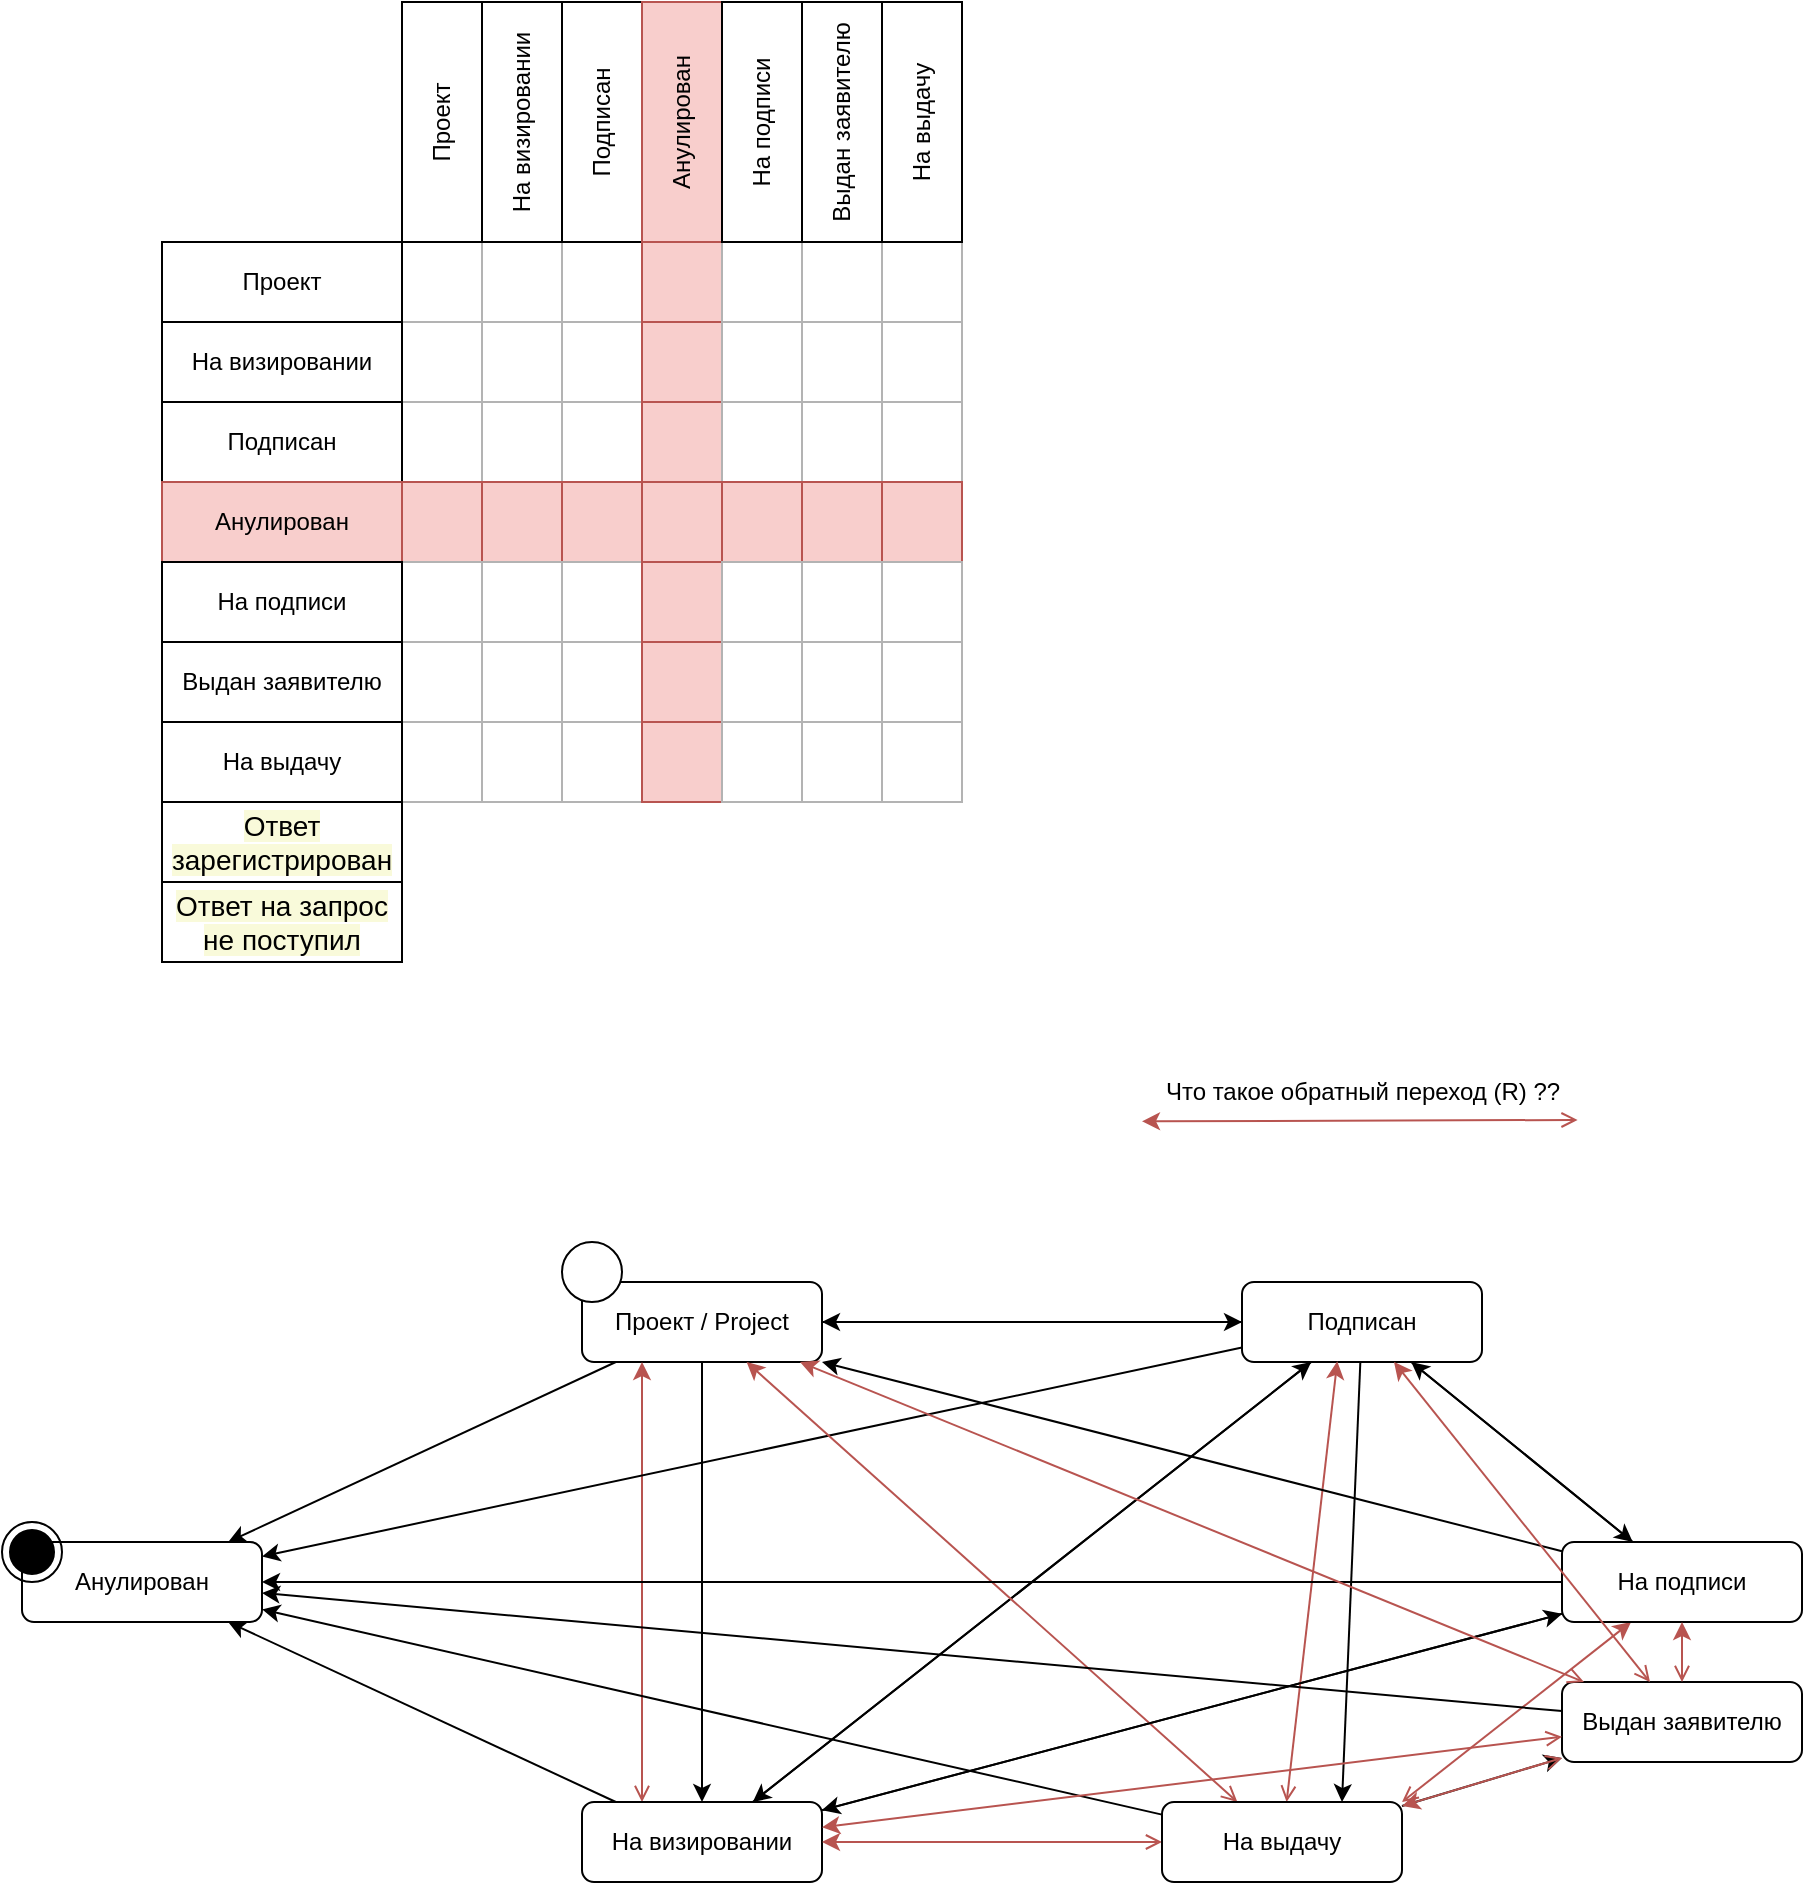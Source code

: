 <mxfile version="20.5.3" type="github">
  <diagram id="XoZ3P9HmxM1zG5Is6Aeg" name="Страница 1">
    <mxGraphModel dx="1422" dy="2083" grid="1" gridSize="10" guides="1" tooltips="1" connect="1" arrows="1" fold="1" page="1" pageScale="1" pageWidth="827" pageHeight="1169" math="0" shadow="0">
      <root>
        <mxCell id="0" />
        <mxCell id="1" parent="0" />
        <mxCell id="9OZzi6eaPg9HL32eHERa-1" style="rounded=0;orthogonalLoop=1;jettySize=auto;html=1;" edge="1" parent="1" source="9OZzi6eaPg9HL32eHERa-4" target="9OZzi6eaPg9HL32eHERa-5">
          <mxGeometry relative="1" as="geometry" />
        </mxCell>
        <mxCell id="9OZzi6eaPg9HL32eHERa-2" style="edgeStyle=none;rounded=0;orthogonalLoop=1;jettySize=auto;html=1;" edge="1" parent="1" source="9OZzi6eaPg9HL32eHERa-4" target="9OZzi6eaPg9HL32eHERa-10">
          <mxGeometry relative="1" as="geometry" />
        </mxCell>
        <mxCell id="9OZzi6eaPg9HL32eHERa-3" style="edgeStyle=none;rounded=0;orthogonalLoop=1;jettySize=auto;html=1;" edge="1" parent="1" source="9OZzi6eaPg9HL32eHERa-4" target="9OZzi6eaPg9HL32eHERa-16">
          <mxGeometry relative="1" as="geometry" />
        </mxCell>
        <mxCell id="9OZzi6eaPg9HL32eHERa-4" value="Проект / Project" style="rounded=1;whiteSpace=wrap;html=1;" vertex="1" parent="1">
          <mxGeometry x="370" y="120" width="120" height="40" as="geometry" />
        </mxCell>
        <mxCell id="9OZzi6eaPg9HL32eHERa-5" value="Анулирован" style="rounded=1;whiteSpace=wrap;html=1;" vertex="1" parent="1">
          <mxGeometry x="90" y="250" width="120" height="40" as="geometry" />
        </mxCell>
        <mxCell id="9OZzi6eaPg9HL32eHERa-6" style="edgeStyle=none;rounded=0;orthogonalLoop=1;jettySize=auto;html=1;exitX=0.25;exitY=0;exitDx=0;exitDy=0;entryX=0.25;entryY=1;entryDx=0;entryDy=0;startArrow=open;startFill=0;endArrow=classic;endFill=1;fillColor=#f8cecc;strokeColor=#b85450;" edge="1" parent="1" source="9OZzi6eaPg9HL32eHERa-10" target="9OZzi6eaPg9HL32eHERa-4">
          <mxGeometry relative="1" as="geometry" />
        </mxCell>
        <mxCell id="9OZzi6eaPg9HL32eHERa-7" style="edgeStyle=none;rounded=0;orthogonalLoop=1;jettySize=auto;html=1;startArrow=none;startFill=0;endArrow=classic;endFill=1;" edge="1" parent="1" source="9OZzi6eaPg9HL32eHERa-10" target="9OZzi6eaPg9HL32eHERa-5">
          <mxGeometry relative="1" as="geometry" />
        </mxCell>
        <mxCell id="9OZzi6eaPg9HL32eHERa-8" style="edgeStyle=none;rounded=0;orthogonalLoop=1;jettySize=auto;html=1;startArrow=none;startFill=0;endArrow=classic;endFill=1;" edge="1" parent="1" source="9OZzi6eaPg9HL32eHERa-10" target="9OZzi6eaPg9HL32eHERa-30">
          <mxGeometry relative="1" as="geometry" />
        </mxCell>
        <mxCell id="9OZzi6eaPg9HL32eHERa-9" style="edgeStyle=none;rounded=0;orthogonalLoop=1;jettySize=auto;html=1;startArrow=none;startFill=0;endArrow=classic;endFill=1;" edge="1" parent="1" source="9OZzi6eaPg9HL32eHERa-10" target="9OZzi6eaPg9HL32eHERa-16">
          <mxGeometry relative="1" as="geometry" />
        </mxCell>
        <mxCell id="9OZzi6eaPg9HL32eHERa-10" value="На визировании" style="rounded=1;whiteSpace=wrap;html=1;" vertex="1" parent="1">
          <mxGeometry x="370" y="380" width="120" height="40" as="geometry" />
        </mxCell>
        <mxCell id="9OZzi6eaPg9HL32eHERa-11" style="edgeStyle=none;rounded=0;orthogonalLoop=1;jettySize=auto;html=1;" edge="1" parent="1" source="9OZzi6eaPg9HL32eHERa-16" target="9OZzi6eaPg9HL32eHERa-10">
          <mxGeometry relative="1" as="geometry" />
        </mxCell>
        <mxCell id="9OZzi6eaPg9HL32eHERa-12" style="edgeStyle=none;rounded=0;orthogonalLoop=1;jettySize=auto;html=1;" edge="1" parent="1" source="9OZzi6eaPg9HL32eHERa-16" target="9OZzi6eaPg9HL32eHERa-5">
          <mxGeometry relative="1" as="geometry" />
        </mxCell>
        <mxCell id="9OZzi6eaPg9HL32eHERa-13" style="edgeStyle=none;rounded=0;orthogonalLoop=1;jettySize=auto;html=1;entryX=0.75;entryY=0;entryDx=0;entryDy=0;" edge="1" parent="1" source="9OZzi6eaPg9HL32eHERa-16" target="9OZzi6eaPg9HL32eHERa-25">
          <mxGeometry relative="1" as="geometry" />
        </mxCell>
        <mxCell id="9OZzi6eaPg9HL32eHERa-14" style="edgeStyle=none;rounded=0;orthogonalLoop=1;jettySize=auto;html=1;" edge="1" parent="1" source="9OZzi6eaPg9HL32eHERa-16" target="9OZzi6eaPg9HL32eHERa-30">
          <mxGeometry relative="1" as="geometry" />
        </mxCell>
        <mxCell id="9OZzi6eaPg9HL32eHERa-15" style="edgeStyle=none;rounded=0;orthogonalLoop=1;jettySize=auto;html=1;" edge="1" parent="1" source="9OZzi6eaPg9HL32eHERa-16" target="9OZzi6eaPg9HL32eHERa-4">
          <mxGeometry relative="1" as="geometry" />
        </mxCell>
        <mxCell id="9OZzi6eaPg9HL32eHERa-16" value="Подписан" style="rounded=1;whiteSpace=wrap;html=1;" vertex="1" parent="1">
          <mxGeometry x="700" y="120" width="120" height="40" as="geometry" />
        </mxCell>
        <mxCell id="9OZzi6eaPg9HL32eHERa-17" value="" style="ellipse;html=1;shape=endState;fillColor=strokeColor;" vertex="1" parent="1">
          <mxGeometry x="80" y="240" width="30" height="30" as="geometry" />
        </mxCell>
        <mxCell id="9OZzi6eaPg9HL32eHERa-18" value="" style="shape=ellipse;html=1;dashed=0;whitespace=wrap;aspect=fixed;perimeter=ellipsePerimeter;" vertex="1" parent="1">
          <mxGeometry x="360" y="100" width="30" height="30" as="geometry" />
        </mxCell>
        <mxCell id="9OZzi6eaPg9HL32eHERa-19" style="edgeStyle=none;rounded=0;orthogonalLoop=1;jettySize=auto;html=1;" edge="1" parent="1" source="9OZzi6eaPg9HL32eHERa-25" target="9OZzi6eaPg9HL32eHERa-5">
          <mxGeometry relative="1" as="geometry" />
        </mxCell>
        <mxCell id="9OZzi6eaPg9HL32eHERa-20" style="edgeStyle=none;rounded=0;orthogonalLoop=1;jettySize=auto;html=1;" edge="1" parent="1" source="9OZzi6eaPg9HL32eHERa-25" target="9OZzi6eaPg9HL32eHERa-32">
          <mxGeometry relative="1" as="geometry" />
        </mxCell>
        <mxCell id="9OZzi6eaPg9HL32eHERa-21" style="edgeStyle=none;rounded=0;orthogonalLoop=1;jettySize=auto;html=1;startArrow=open;startFill=0;fillColor=#f8cecc;strokeColor=#b85450;" edge="1" parent="1" source="9OZzi6eaPg9HL32eHERa-25" target="9OZzi6eaPg9HL32eHERa-10">
          <mxGeometry relative="1" as="geometry" />
        </mxCell>
        <mxCell id="9OZzi6eaPg9HL32eHERa-22" style="edgeStyle=none;rounded=0;orthogonalLoop=1;jettySize=auto;html=1;startArrow=open;startFill=0;fillColor=#f8cecc;strokeColor=#b85450;exitX=1;exitY=0;exitDx=0;exitDy=0;" edge="1" parent="1" source="9OZzi6eaPg9HL32eHERa-25" target="9OZzi6eaPg9HL32eHERa-30">
          <mxGeometry relative="1" as="geometry" />
        </mxCell>
        <mxCell id="9OZzi6eaPg9HL32eHERa-23" style="edgeStyle=none;rounded=0;orthogonalLoop=1;jettySize=auto;html=1;entryX=0.397;entryY=0.991;entryDx=0;entryDy=0;startArrow=open;startFill=0;fillColor=#f8cecc;strokeColor=#b85450;endArrow=classic;endFill=1;entryPerimeter=0;" edge="1" parent="1" source="9OZzi6eaPg9HL32eHERa-25" target="9OZzi6eaPg9HL32eHERa-16">
          <mxGeometry relative="1" as="geometry" />
        </mxCell>
        <mxCell id="9OZzi6eaPg9HL32eHERa-24" style="edgeStyle=none;rounded=0;orthogonalLoop=1;jettySize=auto;html=1;startArrow=open;startFill=0;fillColor=#f8cecc;strokeColor=#b85450;" edge="1" parent="1" source="9OZzi6eaPg9HL32eHERa-25" target="9OZzi6eaPg9HL32eHERa-4">
          <mxGeometry relative="1" as="geometry" />
        </mxCell>
        <mxCell id="9OZzi6eaPg9HL32eHERa-25" value="На выдачу" style="rounded=1;whiteSpace=wrap;html=1;" vertex="1" parent="1">
          <mxGeometry x="660" y="380" width="120" height="40" as="geometry" />
        </mxCell>
        <mxCell id="9OZzi6eaPg9HL32eHERa-26" style="edgeStyle=none;rounded=0;orthogonalLoop=1;jettySize=auto;html=1;" edge="1" parent="1" source="9OZzi6eaPg9HL32eHERa-30" target="9OZzi6eaPg9HL32eHERa-5">
          <mxGeometry relative="1" as="geometry" />
        </mxCell>
        <mxCell id="9OZzi6eaPg9HL32eHERa-27" style="edgeStyle=none;rounded=0;orthogonalLoop=1;jettySize=auto;html=1;" edge="1" parent="1" source="9OZzi6eaPg9HL32eHERa-30" target="9OZzi6eaPg9HL32eHERa-10">
          <mxGeometry relative="1" as="geometry" />
        </mxCell>
        <mxCell id="9OZzi6eaPg9HL32eHERa-28" style="edgeStyle=none;rounded=0;orthogonalLoop=1;jettySize=auto;html=1;" edge="1" parent="1" source="9OZzi6eaPg9HL32eHERa-30" target="9OZzi6eaPg9HL32eHERa-16">
          <mxGeometry relative="1" as="geometry" />
        </mxCell>
        <mxCell id="9OZzi6eaPg9HL32eHERa-29" style="edgeStyle=none;rounded=0;orthogonalLoop=1;jettySize=auto;html=1;entryX=1;entryY=1;entryDx=0;entryDy=0;" edge="1" parent="1" source="9OZzi6eaPg9HL32eHERa-30" target="9OZzi6eaPg9HL32eHERa-4">
          <mxGeometry relative="1" as="geometry" />
        </mxCell>
        <mxCell id="9OZzi6eaPg9HL32eHERa-30" value="На подписи" style="rounded=1;whiteSpace=wrap;html=1;" vertex="1" parent="1">
          <mxGeometry x="860" y="250" width="120" height="40" as="geometry" />
        </mxCell>
        <mxCell id="9OZzi6eaPg9HL32eHERa-31" style="edgeStyle=none;rounded=0;orthogonalLoop=1;jettySize=auto;html=1;startArrow=none;startFill=0;endArrow=classic;endFill=1;" edge="1" parent="1" source="9OZzi6eaPg9HL32eHERa-32" target="9OZzi6eaPg9HL32eHERa-5">
          <mxGeometry relative="1" as="geometry" />
        </mxCell>
        <mxCell id="9OZzi6eaPg9HL32eHERa-32" value="Выдан заявителю" style="rounded=1;whiteSpace=wrap;html=1;" vertex="1" parent="1">
          <mxGeometry x="860" y="320" width="120" height="40" as="geometry" />
        </mxCell>
        <mxCell id="9OZzi6eaPg9HL32eHERa-33" value="Что такое обратный переход (R) ??" style="text;html=1;align=center;verticalAlign=middle;resizable=0;points=[];autosize=1;strokeColor=none;fillColor=none;" vertex="1" parent="1">
          <mxGeometry x="650" y="10" width="220" height="30" as="geometry" />
        </mxCell>
        <mxCell id="9OZzi6eaPg9HL32eHERa-34" style="edgeStyle=none;rounded=0;orthogonalLoop=1;jettySize=auto;html=1;entryX=0;entryY=0.989;entryDx=0;entryDy=0;startArrow=open;startFill=0;fillColor=#f8cecc;strokeColor=#b85450;endArrow=classic;endFill=1;entryPerimeter=0;exitX=0.99;exitY=0.966;exitDx=0;exitDy=0;exitPerimeter=0;" edge="1" parent="1" source="9OZzi6eaPg9HL32eHERa-33" target="9OZzi6eaPg9HL32eHERa-33">
          <mxGeometry relative="1" as="geometry">
            <mxPoint x="755.413" y="285" as="sourcePoint" />
            <mxPoint x="764.58" y="65" as="targetPoint" />
          </mxGeometry>
        </mxCell>
        <mxCell id="9OZzi6eaPg9HL32eHERa-35" style="edgeStyle=none;rounded=0;orthogonalLoop=1;jettySize=auto;html=1;startArrow=open;startFill=0;endArrow=classic;endFill=1;fillColor=#f8cecc;strokeColor=#b85450;" edge="1" parent="1" source="9OZzi6eaPg9HL32eHERa-32" target="9OZzi6eaPg9HL32eHERa-10">
          <mxGeometry relative="1" as="geometry">
            <mxPoint x="410.0" y="390" as="sourcePoint" />
            <mxPoint x="410.0" y="170" as="targetPoint" />
          </mxGeometry>
        </mxCell>
        <mxCell id="9OZzi6eaPg9HL32eHERa-36" style="edgeStyle=none;rounded=0;orthogonalLoop=1;jettySize=auto;html=1;startArrow=open;startFill=0;endArrow=classic;endFill=1;fillColor=#f8cecc;strokeColor=#b85450;" edge="1" parent="1" source="9OZzi6eaPg9HL32eHERa-32" target="9OZzi6eaPg9HL32eHERa-30">
          <mxGeometry relative="1" as="geometry">
            <mxPoint x="870.0" y="357.347" as="sourcePoint" />
            <mxPoint x="500.0" y="402.653" as="targetPoint" />
          </mxGeometry>
        </mxCell>
        <mxCell id="9OZzi6eaPg9HL32eHERa-37" style="edgeStyle=none;rounded=0;orthogonalLoop=1;jettySize=auto;html=1;startArrow=open;startFill=0;endArrow=classic;endFill=1;fillColor=#f8cecc;strokeColor=#b85450;" edge="1" parent="1" source="9OZzi6eaPg9HL32eHERa-32" target="9OZzi6eaPg9HL32eHERa-25">
          <mxGeometry relative="1" as="geometry">
            <mxPoint x="930.0" y="330" as="sourcePoint" />
            <mxPoint x="930.0" y="300" as="targetPoint" />
          </mxGeometry>
        </mxCell>
        <mxCell id="9OZzi6eaPg9HL32eHERa-38" style="edgeStyle=none;rounded=0;orthogonalLoop=1;jettySize=auto;html=1;startArrow=open;startFill=0;endArrow=classic;endFill=1;fillColor=#f8cecc;strokeColor=#b85450;" edge="1" parent="1" source="9OZzi6eaPg9HL32eHERa-32" target="9OZzi6eaPg9HL32eHERa-16">
          <mxGeometry relative="1" as="geometry">
            <mxPoint x="930.0" y="330" as="sourcePoint" />
            <mxPoint x="930.0" y="300" as="targetPoint" />
          </mxGeometry>
        </mxCell>
        <mxCell id="9OZzi6eaPg9HL32eHERa-39" style="edgeStyle=none;rounded=0;orthogonalLoop=1;jettySize=auto;html=1;startArrow=open;startFill=0;endArrow=classic;endFill=1;fillColor=#f8cecc;strokeColor=#b85450;" edge="1" parent="1" source="9OZzi6eaPg9HL32eHERa-32" target="9OZzi6eaPg9HL32eHERa-4">
          <mxGeometry relative="1" as="geometry">
            <mxPoint x="914.0" y="330" as="sourcePoint" />
            <mxPoint x="786" y="170" as="targetPoint" />
          </mxGeometry>
        </mxCell>
        <mxCell id="9OZzi6eaPg9HL32eHERa-40" value="" style="rounded=0;whiteSpace=wrap;html=1;strokeColor=#B3B3B3;fontSize=24;" vertex="1" parent="1">
          <mxGeometry x="320" y="-400" width="40" height="40" as="geometry" />
        </mxCell>
        <mxCell id="9OZzi6eaPg9HL32eHERa-41" value="" style="rounded=0;whiteSpace=wrap;html=1;strokeColor=#B3B3B3;fontSize=24;" vertex="1" parent="1">
          <mxGeometry x="360" y="-400" width="40" height="40" as="geometry" />
        </mxCell>
        <mxCell id="9OZzi6eaPg9HL32eHERa-42" value="" style="rounded=0;whiteSpace=wrap;html=1;strokeColor=#b85450;fontSize=24;fillColor=#f8cecc;" vertex="1" parent="1">
          <mxGeometry x="400" y="-400" width="40" height="40" as="geometry" />
        </mxCell>
        <mxCell id="9OZzi6eaPg9HL32eHERa-43" style="edgeStyle=none;rounded=0;orthogonalLoop=1;jettySize=auto;html=1;exitX=0;exitY=0.75;exitDx=0;exitDy=0;entryX=1;entryY=0.75;entryDx=0;entryDy=0;startArrow=none;startFill=0;endArrow=classic;endFill=1;fontSize=24;" edge="1" parent="1" source="9OZzi6eaPg9HL32eHERa-44" target="9OZzi6eaPg9HL32eHERa-42">
          <mxGeometry relative="1" as="geometry" />
        </mxCell>
        <mxCell id="9OZzi6eaPg9HL32eHERa-44" value="" style="rounded=0;whiteSpace=wrap;html=1;strokeColor=#B3B3B3;fontSize=24;" vertex="1" parent="1">
          <mxGeometry x="440" y="-400" width="40" height="40" as="geometry" />
        </mxCell>
        <mxCell id="9OZzi6eaPg9HL32eHERa-45" value="" style="rounded=0;whiteSpace=wrap;html=1;strokeColor=#B3B3B3;fontSize=24;" vertex="1" parent="1">
          <mxGeometry x="480" y="-400" width="40" height="40" as="geometry" />
        </mxCell>
        <mxCell id="9OZzi6eaPg9HL32eHERa-46" value="" style="rounded=0;whiteSpace=wrap;html=1;strokeColor=#B3B3B3;fontSize=24;" vertex="1" parent="1">
          <mxGeometry x="520" y="-400" width="40" height="40" as="geometry" />
        </mxCell>
        <mxCell id="9OZzi6eaPg9HL32eHERa-47" value="" style="rounded=0;whiteSpace=wrap;html=1;strokeColor=#B3B3B3;fontSize=24;" vertex="1" parent="1">
          <mxGeometry x="320" y="-360" width="40" height="40" as="geometry" />
        </mxCell>
        <mxCell id="9OZzi6eaPg9HL32eHERa-48" value="" style="rounded=0;whiteSpace=wrap;html=1;strokeColor=#B3B3B3;fontSize=24;" vertex="1" parent="1">
          <mxGeometry x="360" y="-360" width="40" height="40" as="geometry" />
        </mxCell>
        <mxCell id="9OZzi6eaPg9HL32eHERa-49" value="" style="rounded=0;whiteSpace=wrap;html=1;strokeColor=#b85450;fontSize=24;fillColor=#f8cecc;" vertex="1" parent="1">
          <mxGeometry x="400" y="-360" width="40" height="40" as="geometry" />
        </mxCell>
        <mxCell id="9OZzi6eaPg9HL32eHERa-50" value="" style="rounded=0;whiteSpace=wrap;html=1;strokeColor=#B3B3B3;fontSize=24;" vertex="1" parent="1">
          <mxGeometry x="440" y="-360" width="40" height="40" as="geometry" />
        </mxCell>
        <mxCell id="9OZzi6eaPg9HL32eHERa-51" value="" style="rounded=0;whiteSpace=wrap;html=1;strokeColor=#B3B3B3;fontSize=24;" vertex="1" parent="1">
          <mxGeometry x="480" y="-360" width="40" height="40" as="geometry" />
        </mxCell>
        <mxCell id="9OZzi6eaPg9HL32eHERa-52" value="" style="rounded=0;whiteSpace=wrap;html=1;strokeColor=#B3B3B3;fontSize=24;" vertex="1" parent="1">
          <mxGeometry x="520" y="-360" width="40" height="40" as="geometry" />
        </mxCell>
        <mxCell id="9OZzi6eaPg9HL32eHERa-53" value="" style="rounded=0;whiteSpace=wrap;html=1;strokeColor=#B3B3B3;fontSize=24;" vertex="1" parent="1">
          <mxGeometry x="280" y="-320" width="40" height="40" as="geometry" />
        </mxCell>
        <mxCell id="9OZzi6eaPg9HL32eHERa-54" value="" style="rounded=0;whiteSpace=wrap;html=1;strokeColor=#B3B3B3;fontSize=24;" vertex="1" parent="1">
          <mxGeometry x="320" y="-320" width="40" height="40" as="geometry" />
        </mxCell>
        <mxCell id="9OZzi6eaPg9HL32eHERa-55" value="" style="rounded=0;whiteSpace=wrap;html=1;strokeColor=#B3B3B3;fontSize=24;" vertex="1" parent="1">
          <mxGeometry x="360" y="-320" width="40" height="40" as="geometry" />
        </mxCell>
        <mxCell id="9OZzi6eaPg9HL32eHERa-56" value="" style="rounded=0;whiteSpace=wrap;html=1;strokeColor=#b85450;fontSize=24;fillColor=#f8cecc;" vertex="1" parent="1">
          <mxGeometry x="400" y="-320" width="40" height="40" as="geometry" />
        </mxCell>
        <mxCell id="9OZzi6eaPg9HL32eHERa-57" value="" style="rounded=0;whiteSpace=wrap;html=1;strokeColor=#B3B3B3;fontSize=24;" vertex="1" parent="1">
          <mxGeometry x="440" y="-320" width="40" height="40" as="geometry" />
        </mxCell>
        <mxCell id="9OZzi6eaPg9HL32eHERa-58" value="" style="rounded=0;whiteSpace=wrap;html=1;strokeColor=#B3B3B3;fontSize=24;" vertex="1" parent="1">
          <mxGeometry x="520" y="-320" width="40" height="40" as="geometry" />
        </mxCell>
        <mxCell id="9OZzi6eaPg9HL32eHERa-59" value="" style="rounded=0;whiteSpace=wrap;html=1;strokeColor=#b85450;fontSize=24;fillColor=#f8cecc;" vertex="1" parent="1">
          <mxGeometry x="280" y="-280" width="40" height="40" as="geometry" />
        </mxCell>
        <mxCell id="9OZzi6eaPg9HL32eHERa-60" value="" style="rounded=0;whiteSpace=wrap;html=1;strokeColor=#b85450;fontSize=24;fillColor=#f8cecc;" vertex="1" parent="1">
          <mxGeometry x="320" y="-280" width="40" height="40" as="geometry" />
        </mxCell>
        <mxCell id="9OZzi6eaPg9HL32eHERa-61" value="" style="rounded=0;whiteSpace=wrap;html=1;strokeColor=#b85450;fontSize=24;fillColor=#f8cecc;" vertex="1" parent="1">
          <mxGeometry x="360" y="-280" width="40" height="40" as="geometry" />
        </mxCell>
        <mxCell id="9OZzi6eaPg9HL32eHERa-62" value="" style="rounded=0;whiteSpace=wrap;html=1;strokeColor=#b85450;fontSize=24;fillColor=#f8cecc;" vertex="1" parent="1">
          <mxGeometry x="400" y="-280" width="40" height="40" as="geometry" />
        </mxCell>
        <mxCell id="9OZzi6eaPg9HL32eHERa-63" value="" style="rounded=0;whiteSpace=wrap;html=1;strokeColor=#b85450;fontSize=24;fillColor=#f8cecc;" vertex="1" parent="1">
          <mxGeometry x="440" y="-280" width="40" height="40" as="geometry" />
        </mxCell>
        <mxCell id="9OZzi6eaPg9HL32eHERa-64" value="" style="rounded=0;whiteSpace=wrap;html=1;strokeColor=#b85450;fontSize=24;fillColor=#f8cecc;" vertex="1" parent="1">
          <mxGeometry x="480" y="-280" width="40" height="40" as="geometry" />
        </mxCell>
        <mxCell id="9OZzi6eaPg9HL32eHERa-65" value="" style="rounded=0;whiteSpace=wrap;html=1;strokeColor=#b85450;fontSize=24;fillColor=#f8cecc;" vertex="1" parent="1">
          <mxGeometry x="520" y="-280" width="40" height="40" as="geometry" />
        </mxCell>
        <mxCell id="9OZzi6eaPg9HL32eHERa-66" value="" style="rounded=0;whiteSpace=wrap;html=1;strokeColor=#B3B3B3;fontSize=24;" vertex="1" parent="1">
          <mxGeometry x="280" y="-240" width="40" height="40" as="geometry" />
        </mxCell>
        <mxCell id="9OZzi6eaPg9HL32eHERa-67" value="" style="rounded=0;whiteSpace=wrap;html=1;strokeColor=#B3B3B3;fontSize=24;" vertex="1" parent="1">
          <mxGeometry x="320" y="-240" width="40" height="40" as="geometry" />
        </mxCell>
        <mxCell id="9OZzi6eaPg9HL32eHERa-68" value="" style="rounded=0;whiteSpace=wrap;html=1;strokeColor=#B3B3B3;fontSize=24;" vertex="1" parent="1">
          <mxGeometry x="360" y="-240" width="40" height="40" as="geometry" />
        </mxCell>
        <mxCell id="9OZzi6eaPg9HL32eHERa-69" value="" style="rounded=0;whiteSpace=wrap;html=1;strokeColor=#b85450;fontSize=24;fillColor=#f8cecc;" vertex="1" parent="1">
          <mxGeometry x="400" y="-240" width="40" height="40" as="geometry" />
        </mxCell>
        <mxCell id="9OZzi6eaPg9HL32eHERa-70" value="" style="rounded=0;whiteSpace=wrap;html=1;strokeColor=#B3B3B3;fontSize=24;" vertex="1" parent="1">
          <mxGeometry x="440" y="-240" width="40" height="40" as="geometry" />
        </mxCell>
        <mxCell id="9OZzi6eaPg9HL32eHERa-71" value="" style="rounded=0;whiteSpace=wrap;html=1;strokeColor=#B3B3B3;fontSize=24;" vertex="1" parent="1">
          <mxGeometry x="480" y="-240" width="40" height="40" as="geometry" />
        </mxCell>
        <mxCell id="9OZzi6eaPg9HL32eHERa-72" value="" style="rounded=0;whiteSpace=wrap;html=1;strokeColor=#B3B3B3;fontSize=24;" vertex="1" parent="1">
          <mxGeometry x="520" y="-240" width="40" height="40" as="geometry" />
        </mxCell>
        <mxCell id="9OZzi6eaPg9HL32eHERa-73" value="" style="rounded=0;whiteSpace=wrap;html=1;strokeColor=#B3B3B3;fontSize=24;" vertex="1" parent="1">
          <mxGeometry x="280" y="-200" width="40" height="40" as="geometry" />
        </mxCell>
        <mxCell id="9OZzi6eaPg9HL32eHERa-74" value="" style="rounded=0;whiteSpace=wrap;html=1;strokeColor=#B3B3B3;fontSize=24;" vertex="1" parent="1">
          <mxGeometry x="320" y="-200" width="40" height="40" as="geometry" />
        </mxCell>
        <mxCell id="9OZzi6eaPg9HL32eHERa-75" value="" style="rounded=0;whiteSpace=wrap;html=1;strokeColor=#B3B3B3;fontSize=24;" vertex="1" parent="1">
          <mxGeometry x="360" y="-200" width="40" height="40" as="geometry" />
        </mxCell>
        <mxCell id="9OZzi6eaPg9HL32eHERa-76" value="" style="rounded=0;whiteSpace=wrap;html=1;strokeColor=#b85450;fontSize=24;fillColor=#f8cecc;" vertex="1" parent="1">
          <mxGeometry x="400" y="-200" width="40" height="40" as="geometry" />
        </mxCell>
        <mxCell id="9OZzi6eaPg9HL32eHERa-77" value="" style="rounded=0;whiteSpace=wrap;html=1;strokeColor=#B3B3B3;fontSize=24;" vertex="1" parent="1">
          <mxGeometry x="440" y="-200" width="40" height="40" as="geometry" />
        </mxCell>
        <mxCell id="9OZzi6eaPg9HL32eHERa-78" value="" style="rounded=0;whiteSpace=wrap;html=1;strokeColor=#B3B3B3;fontSize=24;" vertex="1" parent="1">
          <mxGeometry x="480" y="-200" width="40" height="40" as="geometry" />
        </mxCell>
        <mxCell id="9OZzi6eaPg9HL32eHERa-79" value="" style="rounded=0;whiteSpace=wrap;html=1;strokeColor=#B3B3B3;fontSize=24;" vertex="1" parent="1">
          <mxGeometry x="520" y="-200" width="40" height="40" as="geometry" />
        </mxCell>
        <mxCell id="9OZzi6eaPg9HL32eHERa-80" value="" style="rounded=0;whiteSpace=wrap;html=1;strokeColor=#B3B3B3;fontSize=24;" vertex="1" parent="1">
          <mxGeometry x="280" y="-160" width="40" height="40" as="geometry" />
        </mxCell>
        <mxCell id="9OZzi6eaPg9HL32eHERa-81" value="" style="rounded=0;whiteSpace=wrap;html=1;strokeColor=#B3B3B3;fontSize=24;" vertex="1" parent="1">
          <mxGeometry x="320" y="-160" width="40" height="40" as="geometry" />
        </mxCell>
        <mxCell id="9OZzi6eaPg9HL32eHERa-82" value="" style="rounded=0;whiteSpace=wrap;html=1;strokeColor=#B3B3B3;fontSize=24;" vertex="1" parent="1">
          <mxGeometry x="360" y="-160" width="40" height="40" as="geometry" />
        </mxCell>
        <mxCell id="9OZzi6eaPg9HL32eHERa-83" value="" style="rounded=0;whiteSpace=wrap;html=1;strokeColor=#b85450;fontSize=24;fillColor=#f8cecc;" vertex="1" parent="1">
          <mxGeometry x="400" y="-160" width="40" height="40" as="geometry" />
        </mxCell>
        <mxCell id="9OZzi6eaPg9HL32eHERa-84" value="" style="rounded=0;whiteSpace=wrap;html=1;strokeColor=#B3B3B3;fontSize=24;" vertex="1" parent="1">
          <mxGeometry x="440" y="-160" width="40" height="40" as="geometry" />
        </mxCell>
        <mxCell id="9OZzi6eaPg9HL32eHERa-85" value="" style="rounded=0;whiteSpace=wrap;html=1;strokeColor=#B3B3B3;fontSize=24;" vertex="1" parent="1">
          <mxGeometry x="480" y="-160" width="40" height="40" as="geometry" />
        </mxCell>
        <mxCell id="9OZzi6eaPg9HL32eHERa-86" value="" style="rounded=0;whiteSpace=wrap;html=1;strokeColor=#B3B3B3;fontSize=24;" vertex="1" parent="1">
          <mxGeometry x="520" y="-160" width="40" height="40" as="geometry" />
        </mxCell>
        <mxCell id="9OZzi6eaPg9HL32eHERa-87" value="Подписан" style="rounded=0;whiteSpace=wrap;html=1;" vertex="1" parent="1">
          <mxGeometry x="160" y="-320" width="120" height="40" as="geometry" />
        </mxCell>
        <mxCell id="9OZzi6eaPg9HL32eHERa-88" value="Анулирован" style="rounded=0;whiteSpace=wrap;html=1;fillColor=#f8cecc;strokeColor=#b85450;" vertex="1" parent="1">
          <mxGeometry x="160" y="-280" width="120" height="40" as="geometry" />
        </mxCell>
        <mxCell id="9OZzi6eaPg9HL32eHERa-89" value="На подписи" style="rounded=0;whiteSpace=wrap;html=1;" vertex="1" parent="1">
          <mxGeometry x="160" y="-240" width="120" height="40" as="geometry" />
        </mxCell>
        <mxCell id="9OZzi6eaPg9HL32eHERa-90" value="Выдан заявителю" style="rounded=0;whiteSpace=wrap;html=1;" vertex="1" parent="1">
          <mxGeometry x="160" y="-200" width="120" height="40" as="geometry" />
        </mxCell>
        <mxCell id="9OZzi6eaPg9HL32eHERa-91" value="На выдачу" style="rounded=0;whiteSpace=wrap;html=1;" vertex="1" parent="1">
          <mxGeometry x="160" y="-160" width="120" height="40" as="geometry" />
        </mxCell>
        <mxCell id="9OZzi6eaPg9HL32eHERa-92" value="На визировании" style="rounded=0;whiteSpace=wrap;html=1;horizontal=0;" vertex="1" parent="1">
          <mxGeometry x="320" y="-520" width="40" height="120" as="geometry" />
        </mxCell>
        <mxCell id="9OZzi6eaPg9HL32eHERa-93" value="Подписан" style="rounded=0;whiteSpace=wrap;html=1;horizontal=0;" vertex="1" parent="1">
          <mxGeometry x="360" y="-520" width="40" height="120" as="geometry" />
        </mxCell>
        <mxCell id="9OZzi6eaPg9HL32eHERa-94" value="Анулирован" style="rounded=0;whiteSpace=wrap;html=1;horizontal=0;fillColor=#f8cecc;strokeColor=#b85450;" vertex="1" parent="1">
          <mxGeometry x="400" y="-520" width="40" height="120" as="geometry" />
        </mxCell>
        <mxCell id="9OZzi6eaPg9HL32eHERa-95" value="На подписи" style="rounded=0;whiteSpace=wrap;html=1;horizontal=0;" vertex="1" parent="1">
          <mxGeometry x="440" y="-520" width="40" height="120" as="geometry" />
        </mxCell>
        <mxCell id="9OZzi6eaPg9HL32eHERa-96" value="Выдан заявителю" style="rounded=0;whiteSpace=wrap;html=1;horizontal=0;" vertex="1" parent="1">
          <mxGeometry x="480" y="-520" width="40" height="120" as="geometry" />
        </mxCell>
        <mxCell id="9OZzi6eaPg9HL32eHERa-97" value="На выдачу" style="rounded=0;whiteSpace=wrap;html=1;horizontal=0;" vertex="1" parent="1">
          <mxGeometry x="520" y="-520" width="40" height="120" as="geometry" />
        </mxCell>
        <mxCell id="9OZzi6eaPg9HL32eHERa-98" value="" style="rounded=0;whiteSpace=wrap;html=1;strokeColor=#B3B3B3;fontSize=24;" vertex="1" parent="1">
          <mxGeometry x="280" y="-360" width="40" height="40" as="geometry" />
        </mxCell>
        <mxCell id="9OZzi6eaPg9HL32eHERa-99" value="" style="rounded=0;whiteSpace=wrap;html=1;strokeColor=#B3B3B3;fontSize=24;" vertex="1" parent="1">
          <mxGeometry x="280" y="-400" width="40" height="40" as="geometry" />
        </mxCell>
        <mxCell id="9OZzi6eaPg9HL32eHERa-100" value="Проект" style="rounded=0;whiteSpace=wrap;html=1;" vertex="1" parent="1">
          <mxGeometry x="160" y="-400" width="120" height="40" as="geometry" />
        </mxCell>
        <mxCell id="9OZzi6eaPg9HL32eHERa-101" value="На визировании" style="rounded=0;whiteSpace=wrap;html=1;" vertex="1" parent="1">
          <mxGeometry x="160" y="-360" width="120" height="40" as="geometry" />
        </mxCell>
        <mxCell id="9OZzi6eaPg9HL32eHERa-102" value="Проект" style="rounded=0;whiteSpace=wrap;html=1;horizontal=0;" vertex="1" parent="1">
          <mxGeometry x="280" y="-520" width="40" height="120" as="geometry" />
        </mxCell>
        <mxCell id="9OZzi6eaPg9HL32eHERa-103" value="&lt;span style=&quot;font-family: Arial, &amp;quot;Segoe UI&amp;quot;, Tahoma, Geneva, Verdana, sans-serif; font-size: 14px; text-align: start; background-color: rgb(249, 250, 218);&quot;&gt;Ответ зарегистрирован&lt;/span&gt;" style="rounded=0;whiteSpace=wrap;html=1;" vertex="1" parent="1">
          <mxGeometry x="160" y="-120" width="120" height="40" as="geometry" />
        </mxCell>
        <mxCell id="9OZzi6eaPg9HL32eHERa-104" value="&lt;span style=&quot;font-family: Arial, &amp;quot;Segoe UI&amp;quot;, Tahoma, Geneva, Verdana, sans-serif; font-size: 14px; text-align: start; background-color: rgb(249, 250, 218);&quot;&gt;Ответ на запрос не поступил&lt;/span&gt;" style="rounded=0;whiteSpace=wrap;html=1;" vertex="1" parent="1">
          <mxGeometry x="160" y="-80" width="120" height="40" as="geometry" />
        </mxCell>
      </root>
    </mxGraphModel>
  </diagram>
</mxfile>

